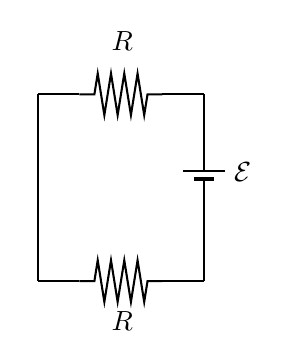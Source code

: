 

\tikzset{every picture/.style={line width=0.75pt}} %set default line width to 0.75pt        

\begin{tikzpicture}[x=0.75pt,y=0.75pt,yscale=-1,xscale=1]
%uncomment if require: \path (0,165); %set diagram left start at 0, and has height of 165

%Shape: Resistor [id:dp04378564218643377] 
\draw   (33,39) -- (40.2,39) -- (41.8,29) -- (45,49) -- (48.2,29) -- (51.4,49) -- (54.6,29) -- (57.8,49) -- (61,29) -- (64.2,49) -- (65.8,39) -- (73,39) ;
%Straight Lines [id:da992166199236981] 
\draw    (73,39) -- (93,39) ;
%Straight Lines [id:da271365249390056] 
\draw    (93,39) -- (93,76) ;
%Straight Lines [id:da4991644356919813] 
\draw    (93,99) -- (93,129) ;
%Shape: Resistor [id:dp19059455882938692] 
\draw   (33,129) -- (40.2,129) -- (41.8,119) -- (45,139) -- (48.2,119) -- (51.4,139) -- (54.6,119) -- (57.8,139) -- (61,119) -- (64.2,139) -- (65.8,129) -- (73,129) ;
%Straight Lines [id:da5142725466949509] 
\draw    (73,129) -- (93,129) ;
%Straight Lines [id:da04358586309123358] 
\draw    (13,39) -- (33,39) ;
%Straight Lines [id:da17475123899038092] 
\draw    (13,129) -- (33,129) ;
%Straight Lines [id:da31864553225543846] 
\draw    (13,39) -- (13,129) ;
%Straight Lines [id:da23922847632173405] 
\draw    (83,76) -- (103,76) ;
%Straight Lines [id:da3747834408087263] 
\draw [line width=1.5]    (88,80) -- (98,80) ;
%Straight Lines [id:da9200807256957335] 
\draw    (93,80) -- (93,99) ;

% Text Node
\draw (47,7.4) node [anchor=north west][inner sep=0.75pt]    {$R$};
% Text Node
\draw (47,142.4) node [anchor=north west][inner sep=0.75pt]    {$R$};
% Text Node
\draw (106,70.4) node [anchor=north west][inner sep=0.75pt]    {$\mathcal{E}$};


\end{tikzpicture}
